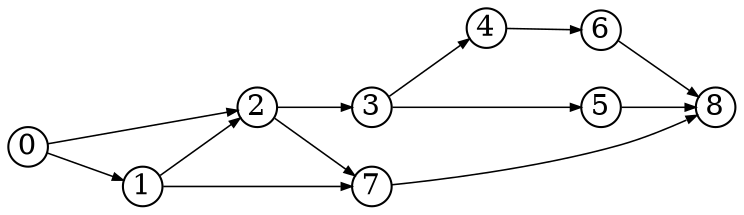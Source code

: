 digraph{
  rankdir=LR
  node [shape=circle,fixedsize=true,width=.26]
  edge [penwidth=0.75,arrowsize=0.5]
  8 -> {}
  7 -> {8}
  6 -> {8}
  5 -> {8}
  4 -> {6}
  3 -> {4 5}
  2 -> {3 7}
  1 -> {2 7}
  0 -> {1 2}
}
